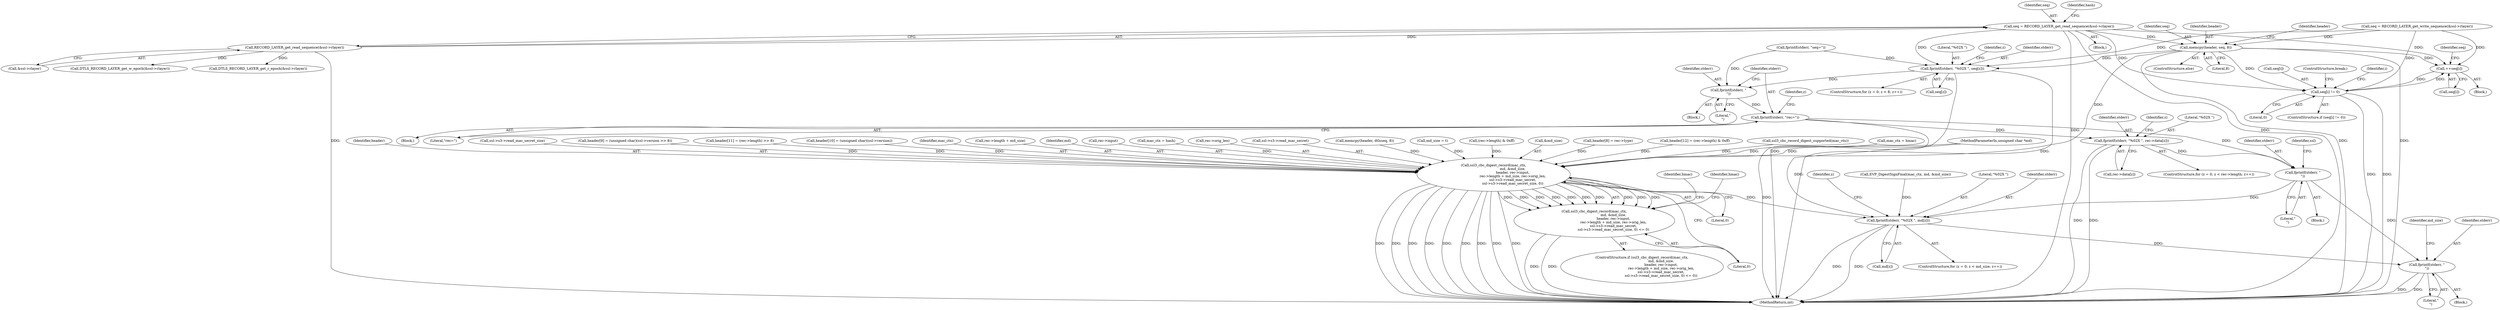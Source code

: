 digraph "0_openssl_4ad93618d26a3ea23d36ad5498ff4f59eff3a4d2_3@pointer" {
"1000152" [label="(Call,seq = RECORD_LAYER_get_read_sequence(&ssl->rlayer))"];
"1000154" [label="(Call,RECORD_LAYER_get_read_sequence(&ssl->rlayer))"];
"1000236" [label="(Call,memcpy(header, seq, 8))"];
"1000305" [label="(Call,ssl3_cbc_digest_record(mac_ctx,\n                                   md, &md_size,\n                                   header, rec->input,\n                                   rec->length + md_size, rec->orig_len,\n                                   ssl->s3->read_mac_secret,\n                                   ssl->s3->read_mac_secret_size, 0))"];
"1000304" [label="(Call,ssl3_cbc_digest_record(mac_ctx,\n                                   md, &md_size,\n                                   header, rec->input,\n                                   rec->length + md_size, rec->orig_len,\n                                   ssl->s3->read_mac_secret,\n                                   ssl->s3->read_mac_secret_size, 0) <= 0)"];
"1000495" [label="(Call,fprintf(stderr, \"%02X \", md[z]))"];
"1000501" [label="(Call,fprintf(stderr, \"\n\"))"];
"1000422" [label="(Call,fprintf(stderr, \"%02X \", seq[z]))"];
"1000428" [label="(Call,fprintf(stderr, \"\n\"))"];
"1000431" [label="(Call,fprintf(stderr, \"rec=\"))"];
"1000447" [label="(Call,fprintf(stderr, \"%02X \", rec->data[z]))"];
"1000455" [label="(Call,fprintf(stderr, \"\n\"))"];
"1000473" [label="(Call,++seq[i])"];
"1000478" [label="(Call,seq[i] != 0)"];
"1000108" [label="(Block,)"];
"1000494" [label="(Identifier,z)"];
"1000482" [label="(Literal,0)"];
"1000308" [label="(Call,&md_size)"];
"1000477" [label="(ControlStructure,if (seq[i] != 0))"];
"1000235" [label="(ControlStructure,else)"];
"1000449" [label="(Literal,\"%02X \")"];
"1000506" [label="(MethodReturn,int)"];
"1000363" [label="(Call,EVP_DigestSignFinal(mac_ctx, md, &md_size))"];
"1000304" [label="(Call,ssl3_cbc_digest_record(mac_ctx,\n                                   md, &md_size,\n                                   header, rec->input,\n                                   rec->length + md_size, rec->orig_len,\n                                   ssl->s3->read_mac_secret,\n                                   ssl->s3->read_mac_secret_size, 0) <= 0)"];
"1000495" [label="(Call,fprintf(stderr, \"%02X \", md[z]))"];
"1000505" [label="(Identifier,md_size)"];
"1000336" [label="(Identifier,hmac)"];
"1000218" [label="(Call,DTLS_RECORD_LAYER_get_r_epoch(&ssl->rlayer))"];
"1000154" [label="(Call,RECORD_LAYER_get_read_sequence(&ssl->rlayer))"];
"1000436" [label="(ControlStructure,for (z = 0; z < rec->length; z++))"];
"1000314" [label="(Call,rec->length + md_size)"];
"1000153" [label="(Identifier,seq)"];
"1000433" [label="(Literal,\"rec=\")"];
"1000307" [label="(Identifier,md)"];
"1000479" [label="(Call,seq[i])"];
"1000502" [label="(Identifier,stderr)"];
"1000455" [label="(Call,fprintf(stderr, \"\n\"))"];
"1000461" [label="(Identifier,ssl)"];
"1000421" [label="(Identifier,z)"];
"1000478" [label="(Call,seq[i] != 0)"];
"1000498" [label="(Call,md[z])"];
"1000413" [label="(ControlStructure,for (z = 0; z < 8; z++))"];
"1000236" [label="(Call,memcpy(header, seq, 8))"];
"1000311" [label="(Call,rec->input)"];
"1000178" [label="(Call,mac_ctx = hash)"];
"1000319" [label="(Call,rec->orig_len)"];
"1000422" [label="(Call,fprintf(stderr, \"%02X \", seq[z]))"];
"1000428" [label="(Call,fprintf(stderr, \"\n\"))"];
"1000432" [label="(Identifier,stderr)"];
"1000322" [label="(Call,ssl->s3->read_mac_secret)"];
"1000483" [label="(ControlStructure,break;)"];
"1000434" [label="(Block,)"];
"1000450" [label="(Call,rec->data[z])"];
"1000238" [label="(Identifier,seq)"];
"1000231" [label="(Call,memcpy(header, dtlsseq, 8))"];
"1000172" [label="(Call,md_size = t)"];
"1000280" [label="(Call,(rec->length) & 0xff)"];
"1000160" [label="(Identifier,hash)"];
"1000430" [label="(Literal,\"\n\")"];
"1000474" [label="(Call,seq[i])"];
"1000448" [label="(Identifier,stderr)"];
"1000438" [label="(Identifier,z)"];
"1000446" [label="(Identifier,z)"];
"1000497" [label="(Literal,\"%02X \")"];
"1000106" [label="(MethodParameterIn,unsigned char *md)"];
"1000486" [label="(ControlStructure,for (z = 0; z < md_size; z++))"];
"1000151" [label="(Block,)"];
"1000332" [label="(Literal,0)"];
"1000237" [label="(Identifier,header)"];
"1000425" [label="(Call,seq[z])"];
"1000240" [label="(Call,header[8] = rec->type)"];
"1000276" [label="(Call,header[12] = (rec->length) & 0xff)"];
"1000431" [label="(Call,fprintf(stderr, \"rec=\"))"];
"1000300" [label="(Call,ssl3_cbc_record_digest_supported(mac_ctx))"];
"1000407" [label="(Identifier,hmac)"];
"1000411" [label="(Block,)"];
"1000408" [label="(Call,fprintf(stderr, \"seq=\"))"];
"1000457" [label="(Literal,\"\n\")"];
"1000198" [label="(Call,mac_ctx = hmac)"];
"1000239" [label="(Literal,8)"];
"1000310" [label="(Identifier,header)"];
"1000501" [label="(Call,fprintf(stderr, \"\n\"))"];
"1000423" [label="(Identifier,stderr)"];
"1000155" [label="(Call,&ssl->rlayer)"];
"1000429" [label="(Identifier,stderr)"];
"1000305" [label="(Call,ssl3_cbc_digest_record(mac_ctx,\n                                   md, &md_size,\n                                   header, rec->input,\n                                   rec->length + md_size, rec->orig_len,\n                                   ssl->s3->read_mac_secret,\n                                   ssl->s3->read_mac_secret_size, 0))"];
"1000503" [label="(Literal,\"\n\")"];
"1000327" [label="(Call,ssl->s3->read_mac_secret_size)"];
"1000496" [label="(Identifier,stderr)"];
"1000456" [label="(Identifier,stderr)"];
"1000471" [label="(Identifier,i)"];
"1000247" [label="(Call,header[9] = (unsigned char)(ssl->version >> 8))"];
"1000138" [label="(Call,seq = RECORD_LAYER_get_write_sequence(&ssl->rlayer))"];
"1000267" [label="(Call,header[11] = (rec->length) >> 8)"];
"1000303" [label="(ControlStructure,if (ssl3_cbc_digest_record(mac_ctx,\n                                   md, &md_size,\n                                   header, rec->input,\n                                   rec->length + md_size, rec->orig_len,\n                                   ssl->s3->read_mac_secret,\n                                   ssl->s3->read_mac_secret_size, 0) <= 0))"];
"1000242" [label="(Identifier,header)"];
"1000333" [label="(Literal,0)"];
"1000447" [label="(Call,fprintf(stderr, \"%02X \", rec->data[z]))"];
"1000213" [label="(Call,DTLS_RECORD_LAYER_get_w_epoch(&ssl->rlayer))"];
"1000258" [label="(Call,header[10] = (unsigned char)(ssl->version))"];
"1000480" [label="(Identifier,seq)"];
"1000424" [label="(Literal,\"%02X \")"];
"1000152" [label="(Call,seq = RECORD_LAYER_get_read_sequence(&ssl->rlayer))"];
"1000306" [label="(Identifier,mac_ctx)"];
"1000472" [label="(Block,)"];
"1000484" [label="(Block,)"];
"1000473" [label="(Call,++seq[i])"];
"1000152" -> "1000151"  [label="AST: "];
"1000152" -> "1000154"  [label="CFG: "];
"1000153" -> "1000152"  [label="AST: "];
"1000154" -> "1000152"  [label="AST: "];
"1000160" -> "1000152"  [label="CFG: "];
"1000152" -> "1000506"  [label="DDG: "];
"1000152" -> "1000506"  [label="DDG: "];
"1000154" -> "1000152"  [label="DDG: "];
"1000152" -> "1000236"  [label="DDG: "];
"1000152" -> "1000422"  [label="DDG: "];
"1000152" -> "1000473"  [label="DDG: "];
"1000152" -> "1000478"  [label="DDG: "];
"1000154" -> "1000155"  [label="CFG: "];
"1000155" -> "1000154"  [label="AST: "];
"1000154" -> "1000506"  [label="DDG: "];
"1000154" -> "1000213"  [label="DDG: "];
"1000154" -> "1000218"  [label="DDG: "];
"1000236" -> "1000235"  [label="AST: "];
"1000236" -> "1000239"  [label="CFG: "];
"1000237" -> "1000236"  [label="AST: "];
"1000238" -> "1000236"  [label="AST: "];
"1000239" -> "1000236"  [label="AST: "];
"1000242" -> "1000236"  [label="CFG: "];
"1000236" -> "1000506"  [label="DDG: "];
"1000236" -> "1000506"  [label="DDG: "];
"1000138" -> "1000236"  [label="DDG: "];
"1000236" -> "1000305"  [label="DDG: "];
"1000236" -> "1000422"  [label="DDG: "];
"1000236" -> "1000473"  [label="DDG: "];
"1000236" -> "1000478"  [label="DDG: "];
"1000305" -> "1000304"  [label="AST: "];
"1000305" -> "1000332"  [label="CFG: "];
"1000306" -> "1000305"  [label="AST: "];
"1000307" -> "1000305"  [label="AST: "];
"1000308" -> "1000305"  [label="AST: "];
"1000310" -> "1000305"  [label="AST: "];
"1000311" -> "1000305"  [label="AST: "];
"1000314" -> "1000305"  [label="AST: "];
"1000319" -> "1000305"  [label="AST: "];
"1000322" -> "1000305"  [label="AST: "];
"1000327" -> "1000305"  [label="AST: "];
"1000332" -> "1000305"  [label="AST: "];
"1000333" -> "1000305"  [label="CFG: "];
"1000305" -> "1000506"  [label="DDG: "];
"1000305" -> "1000506"  [label="DDG: "];
"1000305" -> "1000506"  [label="DDG: "];
"1000305" -> "1000506"  [label="DDG: "];
"1000305" -> "1000506"  [label="DDG: "];
"1000305" -> "1000506"  [label="DDG: "];
"1000305" -> "1000506"  [label="DDG: "];
"1000305" -> "1000506"  [label="DDG: "];
"1000305" -> "1000506"  [label="DDG: "];
"1000305" -> "1000304"  [label="DDG: "];
"1000305" -> "1000304"  [label="DDG: "];
"1000305" -> "1000304"  [label="DDG: "];
"1000305" -> "1000304"  [label="DDG: "];
"1000305" -> "1000304"  [label="DDG: "];
"1000305" -> "1000304"  [label="DDG: "];
"1000305" -> "1000304"  [label="DDG: "];
"1000305" -> "1000304"  [label="DDG: "];
"1000305" -> "1000304"  [label="DDG: "];
"1000305" -> "1000304"  [label="DDG: "];
"1000178" -> "1000305"  [label="DDG: "];
"1000300" -> "1000305"  [label="DDG: "];
"1000198" -> "1000305"  [label="DDG: "];
"1000106" -> "1000305"  [label="DDG: "];
"1000267" -> "1000305"  [label="DDG: "];
"1000231" -> "1000305"  [label="DDG: "];
"1000276" -> "1000305"  [label="DDG: "];
"1000240" -> "1000305"  [label="DDG: "];
"1000258" -> "1000305"  [label="DDG: "];
"1000247" -> "1000305"  [label="DDG: "];
"1000280" -> "1000305"  [label="DDG: "];
"1000172" -> "1000305"  [label="DDG: "];
"1000305" -> "1000495"  [label="DDG: "];
"1000304" -> "1000303"  [label="AST: "];
"1000304" -> "1000333"  [label="CFG: "];
"1000333" -> "1000304"  [label="AST: "];
"1000336" -> "1000304"  [label="CFG: "];
"1000407" -> "1000304"  [label="CFG: "];
"1000304" -> "1000506"  [label="DDG: "];
"1000304" -> "1000506"  [label="DDG: "];
"1000495" -> "1000486"  [label="AST: "];
"1000495" -> "1000498"  [label="CFG: "];
"1000496" -> "1000495"  [label="AST: "];
"1000497" -> "1000495"  [label="AST: "];
"1000498" -> "1000495"  [label="AST: "];
"1000494" -> "1000495"  [label="CFG: "];
"1000495" -> "1000506"  [label="DDG: "];
"1000495" -> "1000506"  [label="DDG: "];
"1000455" -> "1000495"  [label="DDG: "];
"1000363" -> "1000495"  [label="DDG: "];
"1000106" -> "1000495"  [label="DDG: "];
"1000495" -> "1000501"  [label="DDG: "];
"1000501" -> "1000484"  [label="AST: "];
"1000501" -> "1000503"  [label="CFG: "];
"1000502" -> "1000501"  [label="AST: "];
"1000503" -> "1000501"  [label="AST: "];
"1000505" -> "1000501"  [label="CFG: "];
"1000501" -> "1000506"  [label="DDG: "];
"1000501" -> "1000506"  [label="DDG: "];
"1000455" -> "1000501"  [label="DDG: "];
"1000422" -> "1000413"  [label="AST: "];
"1000422" -> "1000425"  [label="CFG: "];
"1000423" -> "1000422"  [label="AST: "];
"1000424" -> "1000422"  [label="AST: "];
"1000425" -> "1000422"  [label="AST: "];
"1000421" -> "1000422"  [label="CFG: "];
"1000422" -> "1000506"  [label="DDG: "];
"1000422" -> "1000506"  [label="DDG: "];
"1000408" -> "1000422"  [label="DDG: "];
"1000138" -> "1000422"  [label="DDG: "];
"1000422" -> "1000428"  [label="DDG: "];
"1000428" -> "1000411"  [label="AST: "];
"1000428" -> "1000430"  [label="CFG: "];
"1000429" -> "1000428"  [label="AST: "];
"1000430" -> "1000428"  [label="AST: "];
"1000432" -> "1000428"  [label="CFG: "];
"1000408" -> "1000428"  [label="DDG: "];
"1000428" -> "1000431"  [label="DDG: "];
"1000431" -> "1000108"  [label="AST: "];
"1000431" -> "1000433"  [label="CFG: "];
"1000432" -> "1000431"  [label="AST: "];
"1000433" -> "1000431"  [label="AST: "];
"1000438" -> "1000431"  [label="CFG: "];
"1000431" -> "1000506"  [label="DDG: "];
"1000431" -> "1000447"  [label="DDG: "];
"1000431" -> "1000455"  [label="DDG: "];
"1000447" -> "1000436"  [label="AST: "];
"1000447" -> "1000450"  [label="CFG: "];
"1000448" -> "1000447"  [label="AST: "];
"1000449" -> "1000447"  [label="AST: "];
"1000450" -> "1000447"  [label="AST: "];
"1000446" -> "1000447"  [label="CFG: "];
"1000447" -> "1000506"  [label="DDG: "];
"1000447" -> "1000506"  [label="DDG: "];
"1000447" -> "1000455"  [label="DDG: "];
"1000455" -> "1000434"  [label="AST: "];
"1000455" -> "1000457"  [label="CFG: "];
"1000456" -> "1000455"  [label="AST: "];
"1000457" -> "1000455"  [label="AST: "];
"1000461" -> "1000455"  [label="CFG: "];
"1000473" -> "1000472"  [label="AST: "];
"1000473" -> "1000474"  [label="CFG: "];
"1000474" -> "1000473"  [label="AST: "];
"1000480" -> "1000473"  [label="CFG: "];
"1000138" -> "1000473"  [label="DDG: "];
"1000478" -> "1000473"  [label="DDG: "];
"1000473" -> "1000478"  [label="DDG: "];
"1000478" -> "1000477"  [label="AST: "];
"1000478" -> "1000482"  [label="CFG: "];
"1000479" -> "1000478"  [label="AST: "];
"1000482" -> "1000478"  [label="AST: "];
"1000483" -> "1000478"  [label="CFG: "];
"1000471" -> "1000478"  [label="CFG: "];
"1000478" -> "1000506"  [label="DDG: "];
"1000478" -> "1000506"  [label="DDG: "];
"1000138" -> "1000478"  [label="DDG: "];
}
